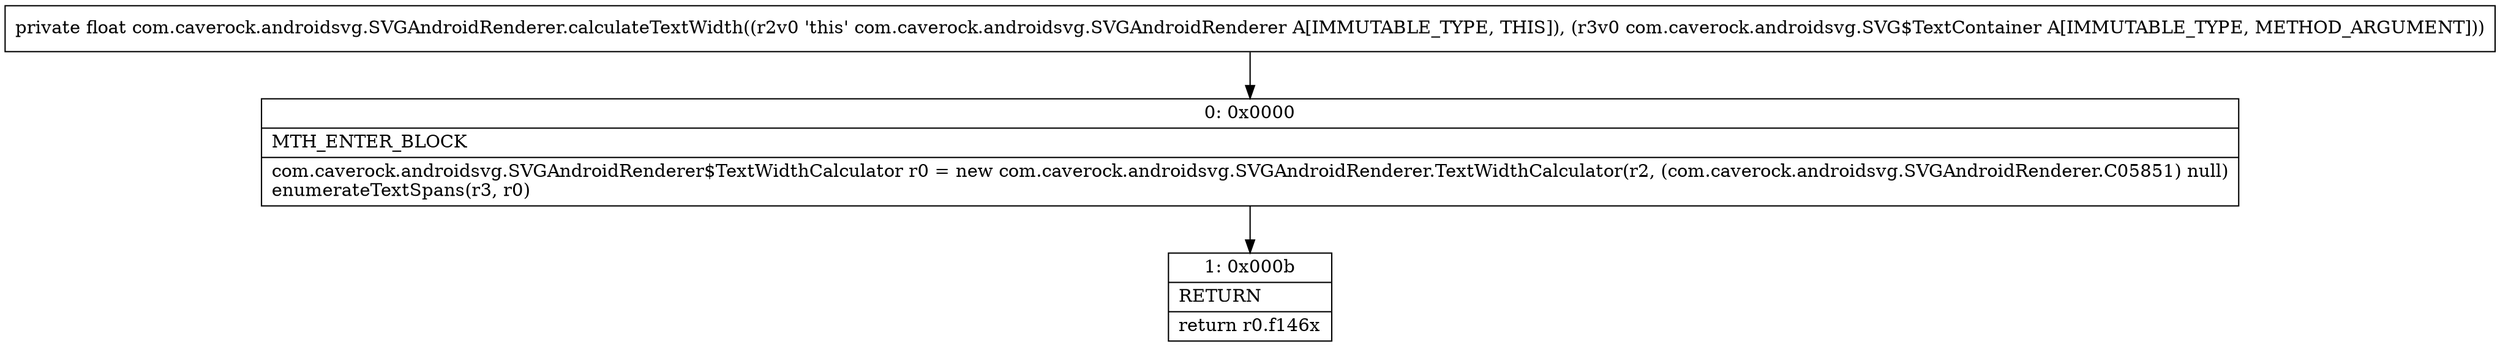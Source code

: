 digraph "CFG forcom.caverock.androidsvg.SVGAndroidRenderer.calculateTextWidth(Lcom\/caverock\/androidsvg\/SVG$TextContainer;)F" {
Node_0 [shape=record,label="{0\:\ 0x0000|MTH_ENTER_BLOCK\l|com.caverock.androidsvg.SVGAndroidRenderer$TextWidthCalculator r0 = new com.caverock.androidsvg.SVGAndroidRenderer.TextWidthCalculator(r2, (com.caverock.androidsvg.SVGAndroidRenderer.C05851) null)\lenumerateTextSpans(r3, r0)\l}"];
Node_1 [shape=record,label="{1\:\ 0x000b|RETURN\l|return r0.f146x\l}"];
MethodNode[shape=record,label="{private float com.caverock.androidsvg.SVGAndroidRenderer.calculateTextWidth((r2v0 'this' com.caverock.androidsvg.SVGAndroidRenderer A[IMMUTABLE_TYPE, THIS]), (r3v0 com.caverock.androidsvg.SVG$TextContainer A[IMMUTABLE_TYPE, METHOD_ARGUMENT])) }"];
MethodNode -> Node_0;
Node_0 -> Node_1;
}

